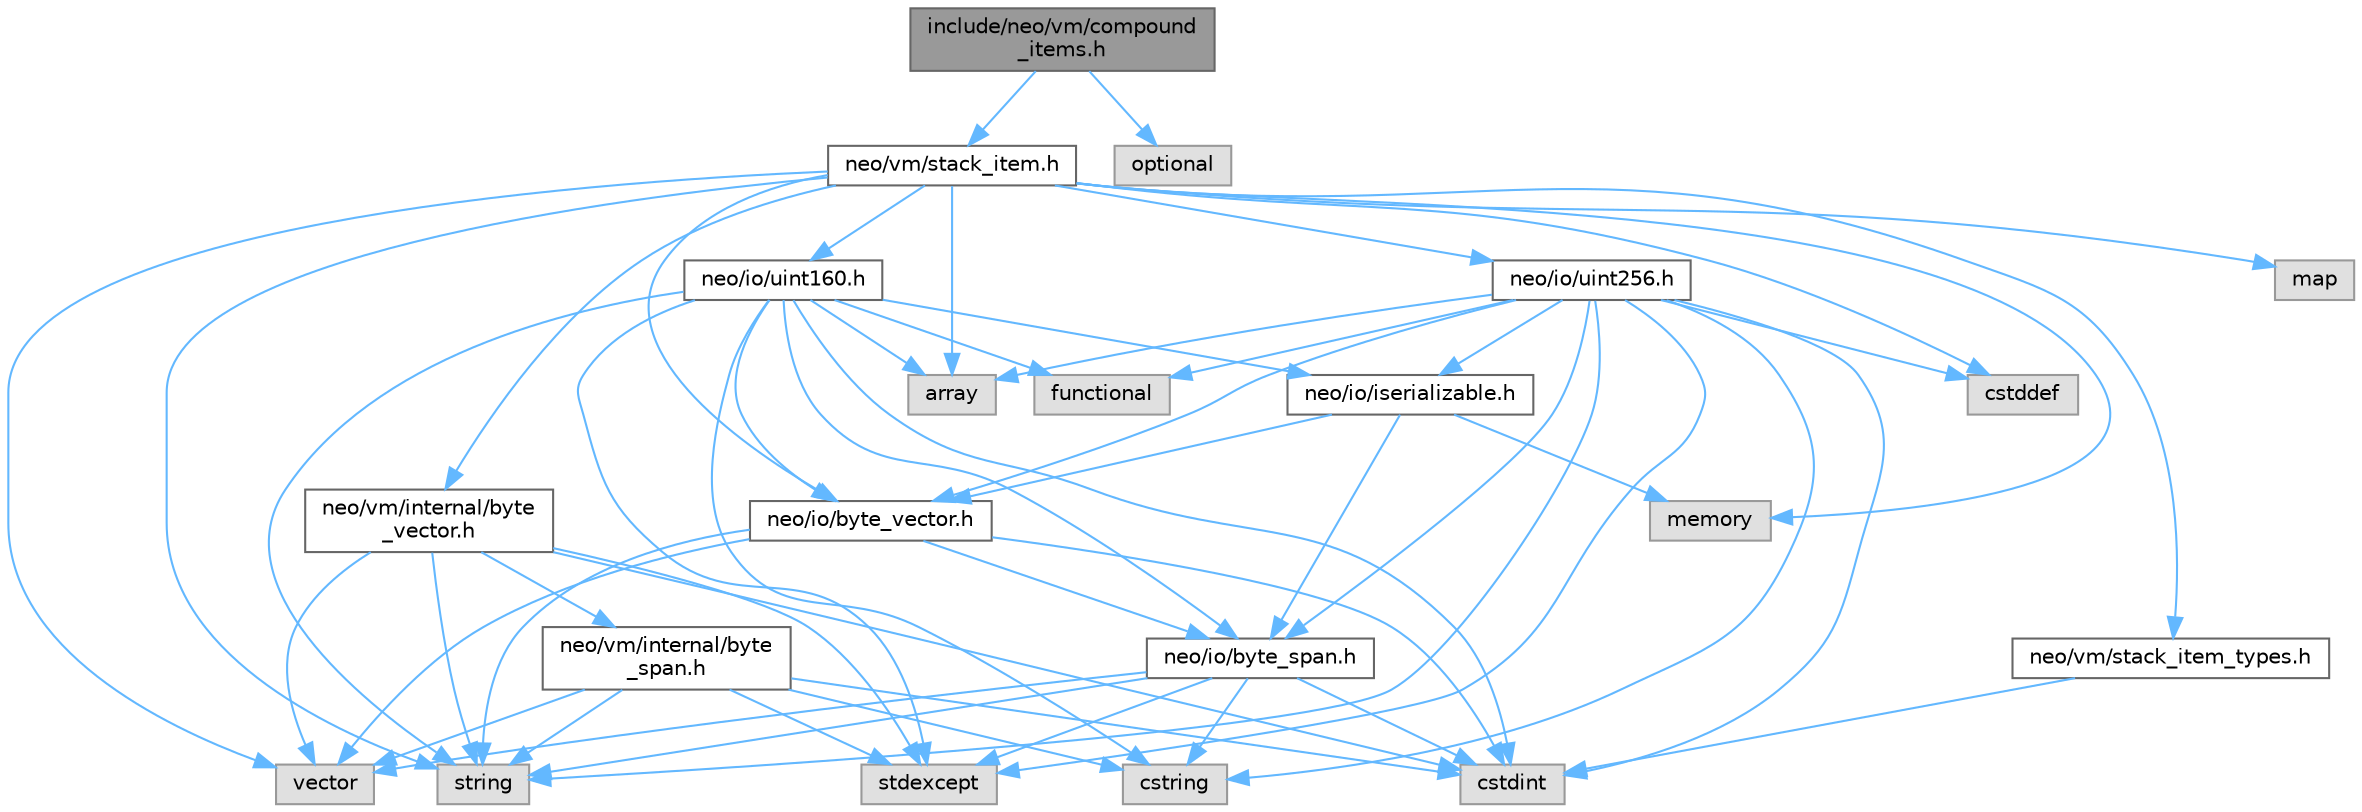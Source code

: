 digraph "include/neo/vm/compound_items.h"
{
 // LATEX_PDF_SIZE
  bgcolor="transparent";
  edge [fontname=Helvetica,fontsize=10,labelfontname=Helvetica,labelfontsize=10];
  node [fontname=Helvetica,fontsize=10,shape=box,height=0.2,width=0.4];
  Node1 [id="Node000001",label="include/neo/vm/compound\l_items.h",height=0.2,width=0.4,color="gray40", fillcolor="grey60", style="filled", fontcolor="black",tooltip=" "];
  Node1 -> Node2 [id="edge56_Node000001_Node000002",color="steelblue1",style="solid",tooltip=" "];
  Node2 [id="Node000002",label="neo/vm/stack_item.h",height=0.2,width=0.4,color="grey40", fillcolor="white", style="filled",URL="$stack__item_8h.html",tooltip=" "];
  Node2 -> Node3 [id="edge57_Node000002_Node000003",color="steelblue1",style="solid",tooltip=" "];
  Node3 [id="Node000003",label="neo/io/byte_vector.h",height=0.2,width=0.4,color="grey40", fillcolor="white", style="filled",URL="$io_2byte__vector_8h.html",tooltip=" "];
  Node3 -> Node4 [id="edge58_Node000003_Node000004",color="steelblue1",style="solid",tooltip=" "];
  Node4 [id="Node000004",label="neo/io/byte_span.h",height=0.2,width=0.4,color="grey40", fillcolor="white", style="filled",URL="$io_2byte__span_8h.html",tooltip=" "];
  Node4 -> Node5 [id="edge59_Node000004_Node000005",color="steelblue1",style="solid",tooltip=" "];
  Node5 [id="Node000005",label="cstdint",height=0.2,width=0.4,color="grey60", fillcolor="#E0E0E0", style="filled",tooltip=" "];
  Node4 -> Node6 [id="edge60_Node000004_Node000006",color="steelblue1",style="solid",tooltip=" "];
  Node6 [id="Node000006",label="cstring",height=0.2,width=0.4,color="grey60", fillcolor="#E0E0E0", style="filled",tooltip=" "];
  Node4 -> Node7 [id="edge61_Node000004_Node000007",color="steelblue1",style="solid",tooltip=" "];
  Node7 [id="Node000007",label="stdexcept",height=0.2,width=0.4,color="grey60", fillcolor="#E0E0E0", style="filled",tooltip=" "];
  Node4 -> Node8 [id="edge62_Node000004_Node000008",color="steelblue1",style="solid",tooltip=" "];
  Node8 [id="Node000008",label="string",height=0.2,width=0.4,color="grey60", fillcolor="#E0E0E0", style="filled",tooltip=" "];
  Node4 -> Node9 [id="edge63_Node000004_Node000009",color="steelblue1",style="solid",tooltip=" "];
  Node9 [id="Node000009",label="vector",height=0.2,width=0.4,color="grey60", fillcolor="#E0E0E0", style="filled",tooltip=" "];
  Node3 -> Node5 [id="edge64_Node000003_Node000005",color="steelblue1",style="solid",tooltip=" "];
  Node3 -> Node8 [id="edge65_Node000003_Node000008",color="steelblue1",style="solid",tooltip=" "];
  Node3 -> Node9 [id="edge66_Node000003_Node000009",color="steelblue1",style="solid",tooltip=" "];
  Node2 -> Node10 [id="edge67_Node000002_Node000010",color="steelblue1",style="solid",tooltip=" "];
  Node10 [id="Node000010",label="neo/io/uint160.h",height=0.2,width=0.4,color="grey40", fillcolor="white", style="filled",URL="$uint160_8h.html",tooltip=" "];
  Node10 -> Node4 [id="edge68_Node000010_Node000004",color="steelblue1",style="solid",tooltip=" "];
  Node10 -> Node3 [id="edge69_Node000010_Node000003",color="steelblue1",style="solid",tooltip=" "];
  Node10 -> Node11 [id="edge70_Node000010_Node000011",color="steelblue1",style="solid",tooltip=" "];
  Node11 [id="Node000011",label="neo/io/iserializable.h",height=0.2,width=0.4,color="grey40", fillcolor="white", style="filled",URL="$iserializable_8h.html",tooltip=" "];
  Node11 -> Node4 [id="edge71_Node000011_Node000004",color="steelblue1",style="solid",tooltip=" "];
  Node11 -> Node3 [id="edge72_Node000011_Node000003",color="steelblue1",style="solid",tooltip=" "];
  Node11 -> Node12 [id="edge73_Node000011_Node000012",color="steelblue1",style="solid",tooltip=" "];
  Node12 [id="Node000012",label="memory",height=0.2,width=0.4,color="grey60", fillcolor="#E0E0E0", style="filled",tooltip=" "];
  Node10 -> Node13 [id="edge74_Node000010_Node000013",color="steelblue1",style="solid",tooltip=" "];
  Node13 [id="Node000013",label="array",height=0.2,width=0.4,color="grey60", fillcolor="#E0E0E0", style="filled",tooltip=" "];
  Node10 -> Node5 [id="edge75_Node000010_Node000005",color="steelblue1",style="solid",tooltip=" "];
  Node10 -> Node6 [id="edge76_Node000010_Node000006",color="steelblue1",style="solid",tooltip=" "];
  Node10 -> Node14 [id="edge77_Node000010_Node000014",color="steelblue1",style="solid",tooltip=" "];
  Node14 [id="Node000014",label="functional",height=0.2,width=0.4,color="grey60", fillcolor="#E0E0E0", style="filled",tooltip=" "];
  Node10 -> Node7 [id="edge78_Node000010_Node000007",color="steelblue1",style="solid",tooltip=" "];
  Node10 -> Node8 [id="edge79_Node000010_Node000008",color="steelblue1",style="solid",tooltip=" "];
  Node2 -> Node15 [id="edge80_Node000002_Node000015",color="steelblue1",style="solid",tooltip=" "];
  Node15 [id="Node000015",label="neo/io/uint256.h",height=0.2,width=0.4,color="grey40", fillcolor="white", style="filled",URL="$uint256_8h.html",tooltip=" "];
  Node15 -> Node4 [id="edge81_Node000015_Node000004",color="steelblue1",style="solid",tooltip=" "];
  Node15 -> Node3 [id="edge82_Node000015_Node000003",color="steelblue1",style="solid",tooltip=" "];
  Node15 -> Node11 [id="edge83_Node000015_Node000011",color="steelblue1",style="solid",tooltip=" "];
  Node15 -> Node13 [id="edge84_Node000015_Node000013",color="steelblue1",style="solid",tooltip=" "];
  Node15 -> Node16 [id="edge85_Node000015_Node000016",color="steelblue1",style="solid",tooltip=" "];
  Node16 [id="Node000016",label="cstddef",height=0.2,width=0.4,color="grey60", fillcolor="#E0E0E0", style="filled",tooltip=" "];
  Node15 -> Node5 [id="edge86_Node000015_Node000005",color="steelblue1",style="solid",tooltip=" "];
  Node15 -> Node6 [id="edge87_Node000015_Node000006",color="steelblue1",style="solid",tooltip=" "];
  Node15 -> Node14 [id="edge88_Node000015_Node000014",color="steelblue1",style="solid",tooltip=" "];
  Node15 -> Node7 [id="edge89_Node000015_Node000007",color="steelblue1",style="solid",tooltip=" "];
  Node15 -> Node8 [id="edge90_Node000015_Node000008",color="steelblue1",style="solid",tooltip=" "];
  Node2 -> Node17 [id="edge91_Node000002_Node000017",color="steelblue1",style="solid",tooltip=" "];
  Node17 [id="Node000017",label="neo/vm/internal/byte\l_vector.h",height=0.2,width=0.4,color="grey40", fillcolor="white", style="filled",URL="$vm_2internal_2byte__vector_8h.html",tooltip=" "];
  Node17 -> Node18 [id="edge92_Node000017_Node000018",color="steelblue1",style="solid",tooltip=" "];
  Node18 [id="Node000018",label="neo/vm/internal/byte\l_span.h",height=0.2,width=0.4,color="grey40", fillcolor="white", style="filled",URL="$vm_2internal_2byte__span_8h.html",tooltip=" "];
  Node18 -> Node5 [id="edge93_Node000018_Node000005",color="steelblue1",style="solid",tooltip=" "];
  Node18 -> Node6 [id="edge94_Node000018_Node000006",color="steelblue1",style="solid",tooltip=" "];
  Node18 -> Node7 [id="edge95_Node000018_Node000007",color="steelblue1",style="solid",tooltip=" "];
  Node18 -> Node8 [id="edge96_Node000018_Node000008",color="steelblue1",style="solid",tooltip=" "];
  Node18 -> Node9 [id="edge97_Node000018_Node000009",color="steelblue1",style="solid",tooltip=" "];
  Node17 -> Node5 [id="edge98_Node000017_Node000005",color="steelblue1",style="solid",tooltip=" "];
  Node17 -> Node7 [id="edge99_Node000017_Node000007",color="steelblue1",style="solid",tooltip=" "];
  Node17 -> Node8 [id="edge100_Node000017_Node000008",color="steelblue1",style="solid",tooltip=" "];
  Node17 -> Node9 [id="edge101_Node000017_Node000009",color="steelblue1",style="solid",tooltip=" "];
  Node2 -> Node19 [id="edge102_Node000002_Node000019",color="steelblue1",style="solid",tooltip=" "];
  Node19 [id="Node000019",label="neo/vm/stack_item_types.h",height=0.2,width=0.4,color="grey40", fillcolor="white", style="filled",URL="$stack__item__types_8h.html",tooltip=" "];
  Node19 -> Node5 [id="edge103_Node000019_Node000005",color="steelblue1",style="solid",tooltip=" "];
  Node2 -> Node13 [id="edge104_Node000002_Node000013",color="steelblue1",style="solid",tooltip=" "];
  Node2 -> Node16 [id="edge105_Node000002_Node000016",color="steelblue1",style="solid",tooltip=" "];
  Node2 -> Node20 [id="edge106_Node000002_Node000020",color="steelblue1",style="solid",tooltip=" "];
  Node20 [id="Node000020",label="map",height=0.2,width=0.4,color="grey60", fillcolor="#E0E0E0", style="filled",tooltip=" "];
  Node2 -> Node12 [id="edge107_Node000002_Node000012",color="steelblue1",style="solid",tooltip=" "];
  Node2 -> Node8 [id="edge108_Node000002_Node000008",color="steelblue1",style="solid",tooltip=" "];
  Node2 -> Node9 [id="edge109_Node000002_Node000009",color="steelblue1",style="solid",tooltip=" "];
  Node1 -> Node21 [id="edge110_Node000001_Node000021",color="steelblue1",style="solid",tooltip=" "];
  Node21 [id="Node000021",label="optional",height=0.2,width=0.4,color="grey60", fillcolor="#E0E0E0", style="filled",tooltip=" "];
}
